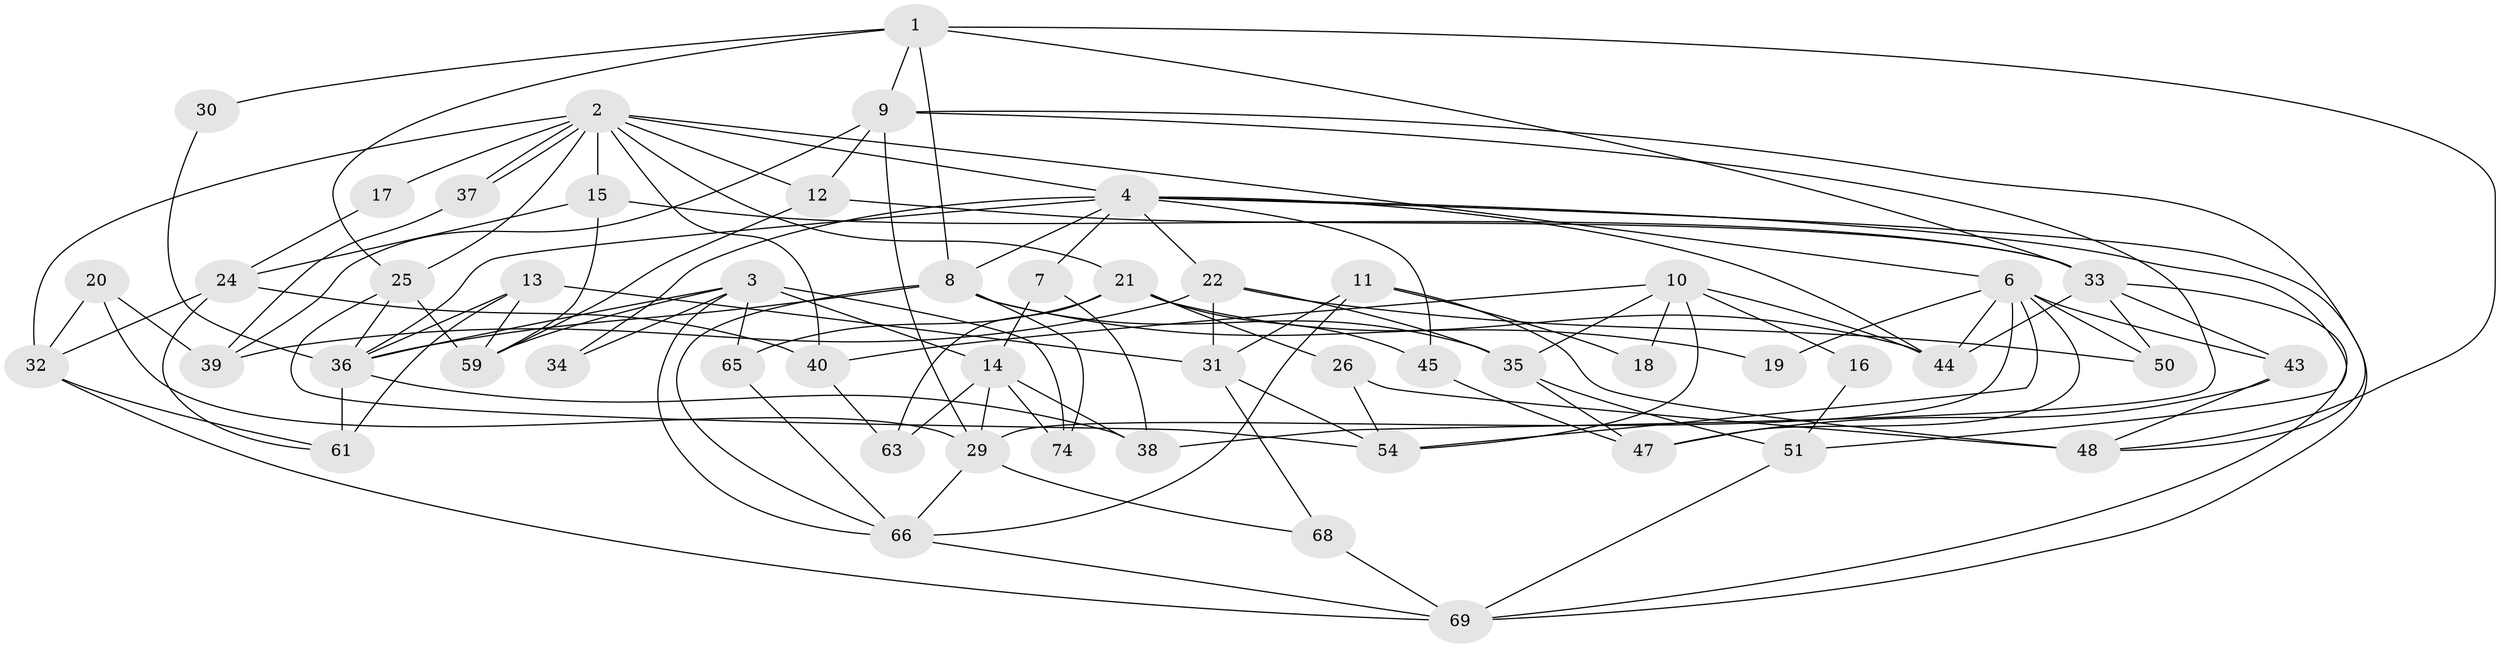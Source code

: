 // original degree distribution, {4: 0.36, 7: 0.04, 2: 0.13333333333333333, 6: 0.05333333333333334, 3: 0.22666666666666666, 5: 0.16, 8: 0.02666666666666667}
// Generated by graph-tools (version 1.1) at 2025/11/02/27/25 16:11:16]
// undirected, 52 vertices, 121 edges
graph export_dot {
graph [start="1"]
  node [color=gray90,style=filled];
  1 [super="+27"];
  2 [super="+49"];
  3 [super="+46"];
  4 [super="+5"];
  6 [super="+58"];
  7;
  8 [super="+55"];
  9 [super="+73"];
  10 [super="+52"];
  11 [super="+23"];
  12;
  13;
  14 [super="+64"];
  15;
  16;
  17;
  18;
  19;
  20 [super="+53"];
  21 [super="+41"];
  22 [super="+28"];
  24 [super="+67"];
  25 [super="+70"];
  26;
  29;
  30;
  31 [super="+57"];
  32 [super="+60"];
  33 [super="+42"];
  34;
  35;
  36 [super="+56"];
  37;
  38;
  39;
  40;
  43;
  44;
  45;
  47;
  48 [super="+71"];
  50;
  51;
  54;
  59;
  61 [super="+62"];
  63;
  65;
  66 [super="+75"];
  68;
  69 [super="+72"];
  74;
  1 -- 25;
  1 -- 30;
  1 -- 8;
  1 -- 9;
  1 -- 33;
  1 -- 48;
  2 -- 37;
  2 -- 37;
  2 -- 15 [weight=2];
  2 -- 17;
  2 -- 32;
  2 -- 6;
  2 -- 4;
  2 -- 21;
  2 -- 40;
  2 -- 25;
  2 -- 12;
  3 -- 14 [weight=2];
  3 -- 65;
  3 -- 34;
  3 -- 36;
  3 -- 66;
  3 -- 74;
  3 -- 59;
  4 -- 7;
  4 -- 44;
  4 -- 36;
  4 -- 34;
  4 -- 51;
  4 -- 45;
  4 -- 69;
  4 -- 8;
  4 -- 22;
  6 -- 44;
  6 -- 19;
  6 -- 50;
  6 -- 54;
  6 -- 43;
  6 -- 29;
  6 -- 47;
  7 -- 38;
  7 -- 14;
  8 -- 35;
  8 -- 66;
  8 -- 19;
  8 -- 36 [weight=2];
  8 -- 74;
  9 -- 12;
  9 -- 39;
  9 -- 29;
  9 -- 38;
  9 -- 48;
  10 -- 35;
  10 -- 16;
  10 -- 18;
  10 -- 54;
  10 -- 40;
  10 -- 44;
  11 -- 48 [weight=2];
  11 -- 66;
  11 -- 18;
  11 -- 31;
  12 -- 59;
  12 -- 33;
  13 -- 59;
  13 -- 31;
  13 -- 36;
  13 -- 61;
  14 -- 38;
  14 -- 63;
  14 -- 74;
  14 -- 29;
  15 -- 24;
  15 -- 33;
  15 -- 59;
  16 -- 51;
  17 -- 24;
  20 -- 32;
  20 -- 29;
  20 -- 39;
  21 -- 63 [weight=2];
  21 -- 26;
  21 -- 65;
  21 -- 44;
  21 -- 45;
  22 -- 35;
  22 -- 31;
  22 -- 39;
  22 -- 50;
  24 -- 40;
  24 -- 61;
  24 -- 32;
  25 -- 36;
  25 -- 59;
  25 -- 54;
  26 -- 54;
  26 -- 48;
  29 -- 68;
  29 -- 66;
  30 -- 36;
  31 -- 68;
  31 -- 54;
  32 -- 69;
  32 -- 61;
  33 -- 50;
  33 -- 43;
  33 -- 44;
  33 -- 69;
  35 -- 47;
  35 -- 51;
  36 -- 38;
  36 -- 61 [weight=2];
  37 -- 39;
  40 -- 63;
  43 -- 47;
  43 -- 48;
  45 -- 47;
  51 -- 69;
  65 -- 66;
  66 -- 69;
  68 -- 69;
}
